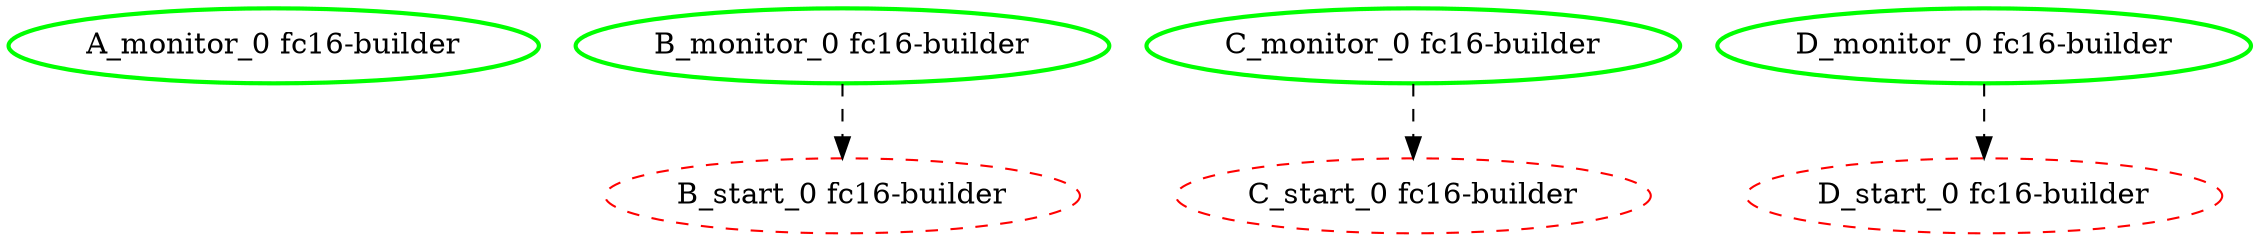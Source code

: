 digraph "g" {
"A_monitor_0 fc16-builder" [ style=bold color="green" fontcolor="black"]
"B_monitor_0 fc16-builder" -> "B_start_0 fc16-builder" [ style = dashed]
"B_monitor_0 fc16-builder" [ style=bold color="green" fontcolor="black"]
"B_start_0 fc16-builder" [ style=dashed color="red" fontcolor="black"]
"C_monitor_0 fc16-builder" -> "C_start_0 fc16-builder" [ style = dashed]
"C_monitor_0 fc16-builder" [ style=bold color="green" fontcolor="black"]
"C_start_0 fc16-builder" [ style=dashed color="red" fontcolor="black"]
"D_monitor_0 fc16-builder" -> "D_start_0 fc16-builder" [ style = dashed]
"D_monitor_0 fc16-builder" [ style=bold color="green" fontcolor="black"]
"D_start_0 fc16-builder" [ style=dashed color="red" fontcolor="black"]
}
